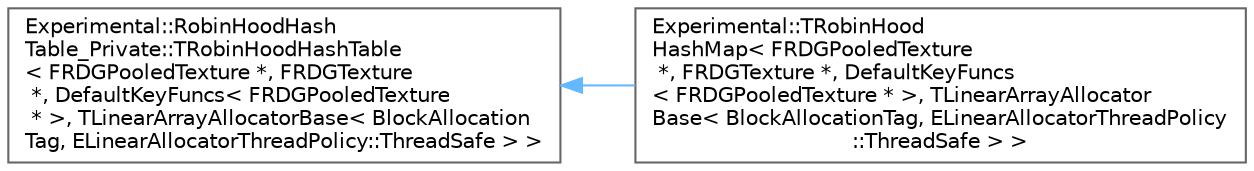 digraph "Graphical Class Hierarchy"
{
 // INTERACTIVE_SVG=YES
 // LATEX_PDF_SIZE
  bgcolor="transparent";
  edge [fontname=Helvetica,fontsize=10,labelfontname=Helvetica,labelfontsize=10];
  node [fontname=Helvetica,fontsize=10,shape=box,height=0.2,width=0.4];
  rankdir="LR";
  Node0 [id="Node000000",label="Experimental::RobinHoodHash\lTable_Private::TRobinHoodHashTable\l\< FRDGPooledTexture *, FRDGTexture\l *, DefaultKeyFuncs\< FRDGPooledTexture\l * \>, TLinearArrayAllocatorBase\< BlockAllocation\lTag, ELinearAllocatorThreadPolicy::ThreadSafe \> \>",height=0.2,width=0.4,color="grey40", fillcolor="white", style="filled",URL="$df/dee/classExperimental_1_1RobinHoodHashTable__Private_1_1TRobinHoodHashTable.html",tooltip=" "];
  Node0 -> Node1 [id="edge2992_Node000000_Node000001",dir="back",color="steelblue1",style="solid",tooltip=" "];
  Node1 [id="Node000001",label="Experimental::TRobinHood\lHashMap\< FRDGPooledTexture\l *, FRDGTexture *, DefaultKeyFuncs\l\< FRDGPooledTexture * \>, TLinearArrayAllocator\lBase\< BlockAllocationTag, ELinearAllocatorThreadPolicy\l::ThreadSafe \> \>",height=0.2,width=0.4,color="grey40", fillcolor="white", style="filled",URL="$d3/db4/classExperimental_1_1TRobinHoodHashMap.html",tooltip=" "];
}
